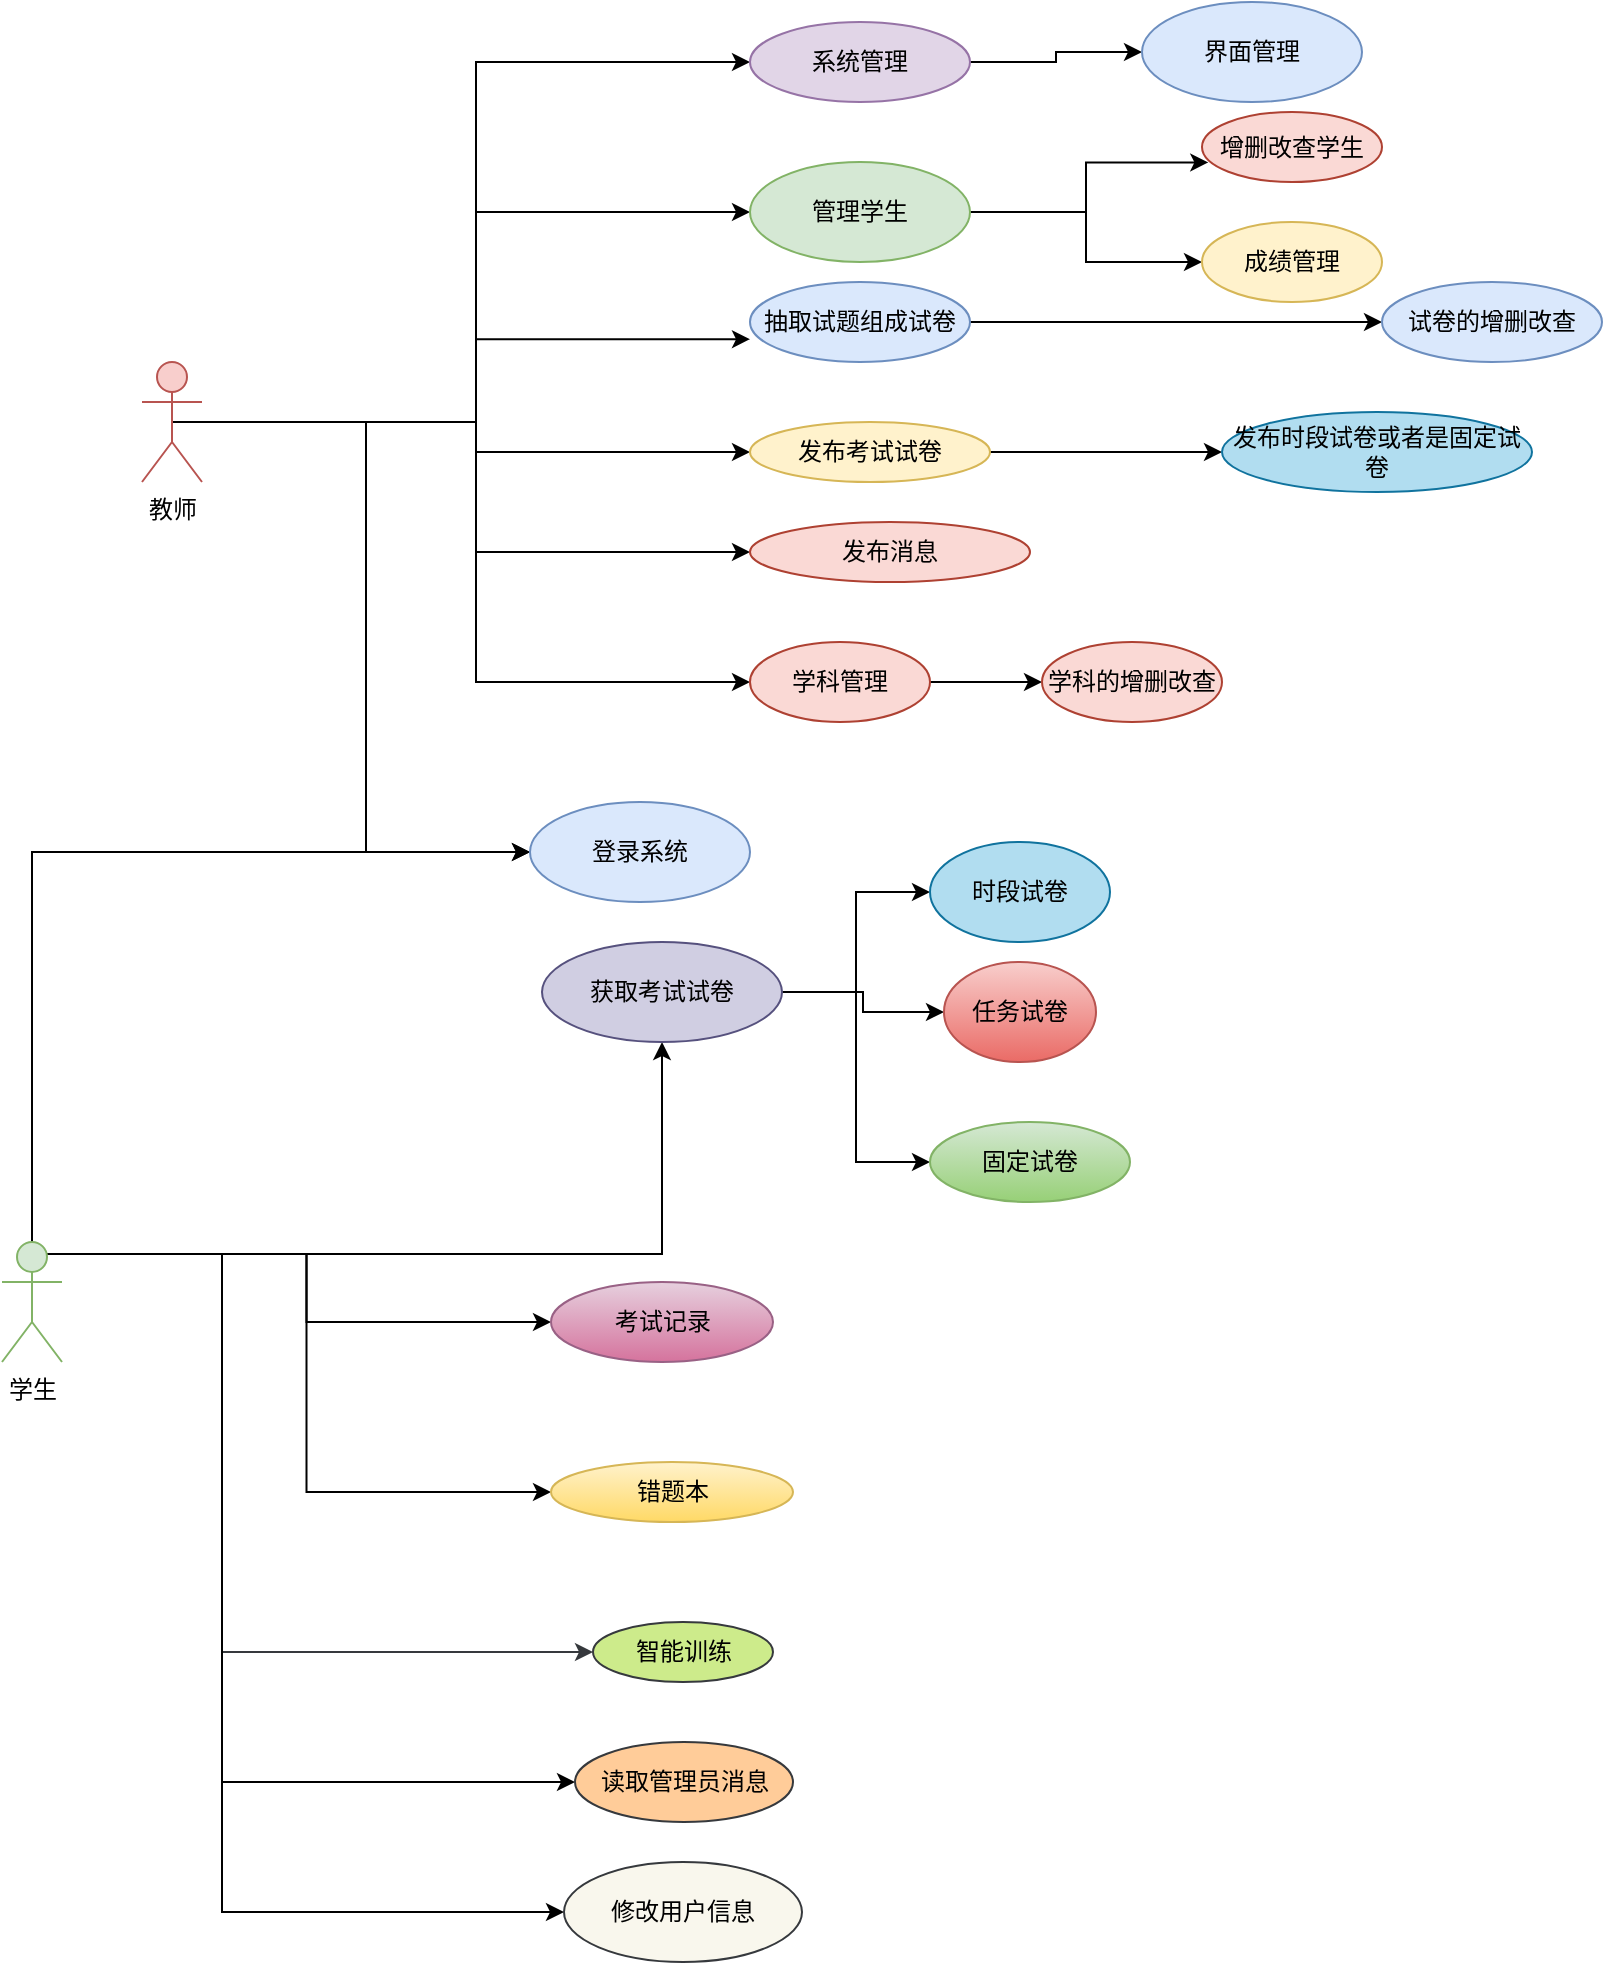 <mxfile version="20.8.18" type="github">
  <diagram name="第 1 页" id="-xCAmt3GZVza_Lq7m_Li">
    <mxGraphModel dx="1050" dy="541" grid="1" gridSize="10" guides="1" tooltips="1" connect="1" arrows="1" fold="1" page="1" pageScale="1" pageWidth="827" pageHeight="1169" math="0" shadow="0">
      <root>
        <mxCell id="0" />
        <mxCell id="1" parent="0" />
        <mxCell id="wJusNzU9xoTJ1JT3j_27-4" style="edgeStyle=orthogonalEdgeStyle;rounded=0;orthogonalLoop=1;jettySize=auto;html=1;exitX=0.5;exitY=0.5;exitDx=0;exitDy=0;exitPerimeter=0;entryX=0;entryY=0.5;entryDx=0;entryDy=0;" edge="1" parent="1" source="wJusNzU9xoTJ1JT3j_27-1" target="wJusNzU9xoTJ1JT3j_27-3">
          <mxGeometry relative="1" as="geometry" />
        </mxCell>
        <mxCell id="wJusNzU9xoTJ1JT3j_27-7" style="edgeStyle=orthogonalEdgeStyle;rounded=0;orthogonalLoop=1;jettySize=auto;html=1;exitX=0.5;exitY=0.5;exitDx=0;exitDy=0;exitPerimeter=0;entryX=0;entryY=0.5;entryDx=0;entryDy=0;" edge="1" parent="1" source="wJusNzU9xoTJ1JT3j_27-1" target="wJusNzU9xoTJ1JT3j_27-6">
          <mxGeometry relative="1" as="geometry" />
        </mxCell>
        <mxCell id="wJusNzU9xoTJ1JT3j_27-9" style="edgeStyle=orthogonalEdgeStyle;rounded=0;orthogonalLoop=1;jettySize=auto;html=1;exitX=0.5;exitY=0.5;exitDx=0;exitDy=0;exitPerimeter=0;entryX=0;entryY=0.715;entryDx=0;entryDy=0;entryPerimeter=0;" edge="1" parent="1" source="wJusNzU9xoTJ1JT3j_27-1" target="wJusNzU9xoTJ1JT3j_27-8">
          <mxGeometry relative="1" as="geometry" />
        </mxCell>
        <mxCell id="wJusNzU9xoTJ1JT3j_27-11" style="edgeStyle=orthogonalEdgeStyle;rounded=0;orthogonalLoop=1;jettySize=auto;html=1;exitX=0.5;exitY=0.5;exitDx=0;exitDy=0;exitPerimeter=0;" edge="1" parent="1" source="wJusNzU9xoTJ1JT3j_27-1" target="wJusNzU9xoTJ1JT3j_27-10">
          <mxGeometry relative="1" as="geometry" />
        </mxCell>
        <mxCell id="wJusNzU9xoTJ1JT3j_27-13" style="edgeStyle=orthogonalEdgeStyle;rounded=0;orthogonalLoop=1;jettySize=auto;html=1;exitX=0.5;exitY=0.5;exitDx=0;exitDy=0;exitPerimeter=0;entryX=0;entryY=0.5;entryDx=0;entryDy=0;" edge="1" parent="1" source="wJusNzU9xoTJ1JT3j_27-1" target="wJusNzU9xoTJ1JT3j_27-12">
          <mxGeometry relative="1" as="geometry" />
        </mxCell>
        <mxCell id="wJusNzU9xoTJ1JT3j_27-24" style="edgeStyle=orthogonalEdgeStyle;rounded=0;orthogonalLoop=1;jettySize=auto;html=1;exitX=0.5;exitY=0.5;exitDx=0;exitDy=0;exitPerimeter=0;entryX=0;entryY=0.5;entryDx=0;entryDy=0;" edge="1" parent="1" source="wJusNzU9xoTJ1JT3j_27-1" target="wJusNzU9xoTJ1JT3j_27-23">
          <mxGeometry relative="1" as="geometry" />
        </mxCell>
        <mxCell id="wJusNzU9xoTJ1JT3j_27-29" style="edgeStyle=orthogonalEdgeStyle;rounded=0;orthogonalLoop=1;jettySize=auto;html=1;exitX=0.5;exitY=0.5;exitDx=0;exitDy=0;exitPerimeter=0;entryX=0;entryY=0.5;entryDx=0;entryDy=0;" edge="1" parent="1" source="wJusNzU9xoTJ1JT3j_27-1" target="wJusNzU9xoTJ1JT3j_27-28">
          <mxGeometry relative="1" as="geometry" />
        </mxCell>
        <mxCell id="wJusNzU9xoTJ1JT3j_27-1" value="教师" style="shape=umlActor;verticalLabelPosition=bottom;verticalAlign=top;html=1;outlineConnect=0;fillColor=#f8cecc;strokeColor=#b85450;" vertex="1" parent="1">
          <mxGeometry x="110" y="220" width="30" height="60" as="geometry" />
        </mxCell>
        <mxCell id="wJusNzU9xoTJ1JT3j_27-5" style="edgeStyle=orthogonalEdgeStyle;rounded=0;orthogonalLoop=1;jettySize=auto;html=1;exitX=0.5;exitY=0;exitDx=0;exitDy=0;exitPerimeter=0;entryX=0;entryY=0.5;entryDx=0;entryDy=0;" edge="1" parent="1" source="wJusNzU9xoTJ1JT3j_27-2" target="wJusNzU9xoTJ1JT3j_27-3">
          <mxGeometry relative="1" as="geometry" />
        </mxCell>
        <mxCell id="wJusNzU9xoTJ1JT3j_27-33" style="edgeStyle=orthogonalEdgeStyle;rounded=0;orthogonalLoop=1;jettySize=auto;html=1;exitX=0.75;exitY=0.1;exitDx=0;exitDy=0;exitPerimeter=0;" edge="1" parent="1" source="wJusNzU9xoTJ1JT3j_27-2" target="wJusNzU9xoTJ1JT3j_27-32">
          <mxGeometry relative="1" as="geometry" />
        </mxCell>
        <mxCell id="wJusNzU9xoTJ1JT3j_27-41" style="edgeStyle=orthogonalEdgeStyle;rounded=0;orthogonalLoop=1;jettySize=auto;html=1;exitX=0.25;exitY=0.1;exitDx=0;exitDy=0;exitPerimeter=0;entryX=0;entryY=0.5;entryDx=0;entryDy=0;" edge="1" parent="1" source="wJusNzU9xoTJ1JT3j_27-2" target="wJusNzU9xoTJ1JT3j_27-40">
          <mxGeometry relative="1" as="geometry" />
        </mxCell>
        <mxCell id="wJusNzU9xoTJ1JT3j_27-43" style="edgeStyle=orthogonalEdgeStyle;rounded=0;orthogonalLoop=1;jettySize=auto;html=1;exitX=0.25;exitY=0.1;exitDx=0;exitDy=0;exitPerimeter=0;entryX=0;entryY=0.5;entryDx=0;entryDy=0;" edge="1" parent="1" source="wJusNzU9xoTJ1JT3j_27-2" target="wJusNzU9xoTJ1JT3j_27-42">
          <mxGeometry relative="1" as="geometry" />
        </mxCell>
        <mxCell id="wJusNzU9xoTJ1JT3j_27-45" style="edgeStyle=orthogonalEdgeStyle;rounded=0;orthogonalLoop=1;jettySize=auto;html=1;exitX=0.75;exitY=0.1;exitDx=0;exitDy=0;exitPerimeter=0;fillColor=#cdeb8b;strokeColor=#36393d;" edge="1" parent="1" source="wJusNzU9xoTJ1JT3j_27-2" target="wJusNzU9xoTJ1JT3j_27-44">
          <mxGeometry relative="1" as="geometry">
            <Array as="points">
              <mxPoint x="150" y="666" />
              <mxPoint x="150" y="865" />
            </Array>
          </mxGeometry>
        </mxCell>
        <mxCell id="wJusNzU9xoTJ1JT3j_27-47" style="edgeStyle=orthogonalEdgeStyle;rounded=0;orthogonalLoop=1;jettySize=auto;html=1;exitX=0.75;exitY=0.1;exitDx=0;exitDy=0;exitPerimeter=0;entryX=0;entryY=0.5;entryDx=0;entryDy=0;" edge="1" parent="1" source="wJusNzU9xoTJ1JT3j_27-2" target="wJusNzU9xoTJ1JT3j_27-46">
          <mxGeometry relative="1" as="geometry">
            <Array as="points">
              <mxPoint x="150" y="666" />
              <mxPoint x="150" y="930" />
            </Array>
          </mxGeometry>
        </mxCell>
        <mxCell id="wJusNzU9xoTJ1JT3j_27-49" style="edgeStyle=orthogonalEdgeStyle;rounded=0;orthogonalLoop=1;jettySize=auto;html=1;exitX=0.25;exitY=0.1;exitDx=0;exitDy=0;exitPerimeter=0;entryX=0;entryY=0.5;entryDx=0;entryDy=0;" edge="1" parent="1" source="wJusNzU9xoTJ1JT3j_27-2" target="wJusNzU9xoTJ1JT3j_27-48">
          <mxGeometry relative="1" as="geometry">
            <Array as="points">
              <mxPoint x="150" y="666" />
              <mxPoint x="150" y="995" />
            </Array>
          </mxGeometry>
        </mxCell>
        <mxCell id="wJusNzU9xoTJ1JT3j_27-2" value="学生" style="shape=umlActor;verticalLabelPosition=bottom;verticalAlign=top;html=1;outlineConnect=0;fillColor=#d5e8d4;strokeColor=#82b366;" vertex="1" parent="1">
          <mxGeometry x="40" y="660" width="30" height="60" as="geometry" />
        </mxCell>
        <mxCell id="wJusNzU9xoTJ1JT3j_27-3" value="登录系统" style="ellipse;whiteSpace=wrap;html=1;fillColor=#dae8fc;strokeColor=#6c8ebf;" vertex="1" parent="1">
          <mxGeometry x="304" y="440" width="110" height="50" as="geometry" />
        </mxCell>
        <mxCell id="wJusNzU9xoTJ1JT3j_27-17" style="edgeStyle=orthogonalEdgeStyle;rounded=0;orthogonalLoop=1;jettySize=auto;html=1;exitX=1;exitY=0.5;exitDx=0;exitDy=0;" edge="1" parent="1" source="wJusNzU9xoTJ1JT3j_27-6" target="wJusNzU9xoTJ1JT3j_27-16">
          <mxGeometry relative="1" as="geometry" />
        </mxCell>
        <mxCell id="wJusNzU9xoTJ1JT3j_27-19" style="edgeStyle=orthogonalEdgeStyle;rounded=0;orthogonalLoop=1;jettySize=auto;html=1;exitX=1;exitY=0.5;exitDx=0;exitDy=0;entryX=0.035;entryY=0.72;entryDx=0;entryDy=0;entryPerimeter=0;" edge="1" parent="1" source="wJusNzU9xoTJ1JT3j_27-6" target="wJusNzU9xoTJ1JT3j_27-18">
          <mxGeometry relative="1" as="geometry" />
        </mxCell>
        <mxCell id="wJusNzU9xoTJ1JT3j_27-6" value="管理学生" style="ellipse;whiteSpace=wrap;html=1;fillColor=#d5e8d4;strokeColor=#82b366;" vertex="1" parent="1">
          <mxGeometry x="414" y="120" width="110" height="50" as="geometry" />
        </mxCell>
        <mxCell id="wJusNzU9xoTJ1JT3j_27-27" style="edgeStyle=orthogonalEdgeStyle;rounded=0;orthogonalLoop=1;jettySize=auto;html=1;exitX=1;exitY=0.5;exitDx=0;exitDy=0;entryX=0;entryY=0.5;entryDx=0;entryDy=0;" edge="1" parent="1" source="wJusNzU9xoTJ1JT3j_27-8" target="wJusNzU9xoTJ1JT3j_27-26">
          <mxGeometry relative="1" as="geometry" />
        </mxCell>
        <mxCell id="wJusNzU9xoTJ1JT3j_27-8" value="抽取试题组成试卷" style="ellipse;whiteSpace=wrap;html=1;fillColor=#dae8fc;strokeColor=#6c8ebf;" vertex="1" parent="1">
          <mxGeometry x="414" y="180" width="110" height="40" as="geometry" />
        </mxCell>
        <mxCell id="wJusNzU9xoTJ1JT3j_27-22" style="edgeStyle=orthogonalEdgeStyle;rounded=0;orthogonalLoop=1;jettySize=auto;html=1;exitX=1;exitY=0.5;exitDx=0;exitDy=0;" edge="1" parent="1" source="wJusNzU9xoTJ1JT3j_27-10" target="wJusNzU9xoTJ1JT3j_27-21">
          <mxGeometry relative="1" as="geometry" />
        </mxCell>
        <mxCell id="wJusNzU9xoTJ1JT3j_27-10" value="发布考试试卷" style="ellipse;whiteSpace=wrap;html=1;fillColor=#fff2cc;strokeColor=#d6b656;" vertex="1" parent="1">
          <mxGeometry x="414" y="250" width="120" height="30" as="geometry" />
        </mxCell>
        <mxCell id="wJusNzU9xoTJ1JT3j_27-15" style="edgeStyle=orthogonalEdgeStyle;rounded=0;orthogonalLoop=1;jettySize=auto;html=1;exitX=1;exitY=0.5;exitDx=0;exitDy=0;entryX=0;entryY=0.5;entryDx=0;entryDy=0;" edge="1" parent="1" source="wJusNzU9xoTJ1JT3j_27-12" target="wJusNzU9xoTJ1JT3j_27-14">
          <mxGeometry relative="1" as="geometry" />
        </mxCell>
        <mxCell id="wJusNzU9xoTJ1JT3j_27-12" value="系统管理" style="ellipse;whiteSpace=wrap;html=1;fillColor=#e1d5e7;strokeColor=#9673a6;" vertex="1" parent="1">
          <mxGeometry x="414" y="50" width="110" height="40" as="geometry" />
        </mxCell>
        <mxCell id="wJusNzU9xoTJ1JT3j_27-14" value="界面管理" style="ellipse;whiteSpace=wrap;html=1;fillColor=#dae8fc;strokeColor=#6c8ebf;" vertex="1" parent="1">
          <mxGeometry x="610" y="40" width="110" height="50" as="geometry" />
        </mxCell>
        <mxCell id="wJusNzU9xoTJ1JT3j_27-16" value="成绩管理" style="ellipse;whiteSpace=wrap;html=1;fillColor=#fff2cc;strokeColor=#d6b656;" vertex="1" parent="1">
          <mxGeometry x="640" y="150" width="90" height="40" as="geometry" />
        </mxCell>
        <mxCell id="wJusNzU9xoTJ1JT3j_27-18" value="增删改查学生" style="ellipse;whiteSpace=wrap;html=1;fillColor=#fad9d5;strokeColor=#ae4132;" vertex="1" parent="1">
          <mxGeometry x="640" y="95" width="90" height="35" as="geometry" />
        </mxCell>
        <mxCell id="wJusNzU9xoTJ1JT3j_27-21" value="发布时段试卷或者是固定试卷" style="ellipse;whiteSpace=wrap;html=1;fillColor=#b1ddf0;strokeColor=#10739e;" vertex="1" parent="1">
          <mxGeometry x="650" y="245" width="155" height="40" as="geometry" />
        </mxCell>
        <mxCell id="wJusNzU9xoTJ1JT3j_27-23" value="发布消息" style="ellipse;whiteSpace=wrap;html=1;fillColor=#fad9d5;strokeColor=#ae4132;" vertex="1" parent="1">
          <mxGeometry x="414" y="300" width="140" height="30" as="geometry" />
        </mxCell>
        <mxCell id="wJusNzU9xoTJ1JT3j_27-26" value="试卷的增删改查" style="ellipse;whiteSpace=wrap;html=1;fillColor=#dae8fc;strokeColor=#6c8ebf;" vertex="1" parent="1">
          <mxGeometry x="730" y="180" width="110" height="40" as="geometry" />
        </mxCell>
        <mxCell id="wJusNzU9xoTJ1JT3j_27-31" style="edgeStyle=orthogonalEdgeStyle;rounded=0;orthogonalLoop=1;jettySize=auto;html=1;exitX=1;exitY=0.5;exitDx=0;exitDy=0;entryX=0;entryY=0.5;entryDx=0;entryDy=0;" edge="1" parent="1" source="wJusNzU9xoTJ1JT3j_27-28" target="wJusNzU9xoTJ1JT3j_27-30">
          <mxGeometry relative="1" as="geometry" />
        </mxCell>
        <mxCell id="wJusNzU9xoTJ1JT3j_27-28" value="学科管理" style="ellipse;whiteSpace=wrap;html=1;fillColor=#fad9d5;strokeColor=#ae4132;" vertex="1" parent="1">
          <mxGeometry x="414" y="360" width="90" height="40" as="geometry" />
        </mxCell>
        <mxCell id="wJusNzU9xoTJ1JT3j_27-30" value="学科的增删改查" style="ellipse;whiteSpace=wrap;html=1;fillColor=#fad9d5;strokeColor=#ae4132;" vertex="1" parent="1">
          <mxGeometry x="560" y="360" width="90" height="40" as="geometry" />
        </mxCell>
        <mxCell id="wJusNzU9xoTJ1JT3j_27-34" style="edgeStyle=orthogonalEdgeStyle;rounded=0;orthogonalLoop=1;jettySize=auto;html=1;exitX=1;exitY=0.5;exitDx=0;exitDy=0;entryX=0;entryY=0.5;entryDx=0;entryDy=0;" edge="1" parent="1" source="wJusNzU9xoTJ1JT3j_27-32" target="wJusNzU9xoTJ1JT3j_27-35">
          <mxGeometry relative="1" as="geometry">
            <mxPoint x="500" y="530" as="targetPoint" />
          </mxGeometry>
        </mxCell>
        <mxCell id="wJusNzU9xoTJ1JT3j_27-36" style="edgeStyle=orthogonalEdgeStyle;rounded=0;orthogonalLoop=1;jettySize=auto;html=1;exitX=1;exitY=0.5;exitDx=0;exitDy=0;entryX=0;entryY=0.5;entryDx=0;entryDy=0;" edge="1" parent="1" source="wJusNzU9xoTJ1JT3j_27-32" target="wJusNzU9xoTJ1JT3j_27-37">
          <mxGeometry relative="1" as="geometry">
            <mxPoint x="480" y="620" as="targetPoint" />
          </mxGeometry>
        </mxCell>
        <mxCell id="wJusNzU9xoTJ1JT3j_27-39" style="edgeStyle=orthogonalEdgeStyle;rounded=0;orthogonalLoop=1;jettySize=auto;html=1;exitX=1;exitY=0.5;exitDx=0;exitDy=0;entryX=0;entryY=0.5;entryDx=0;entryDy=0;" edge="1" parent="1" source="wJusNzU9xoTJ1JT3j_27-32" target="wJusNzU9xoTJ1JT3j_27-38">
          <mxGeometry relative="1" as="geometry" />
        </mxCell>
        <mxCell id="wJusNzU9xoTJ1JT3j_27-32" value="获取考试试卷" style="ellipse;whiteSpace=wrap;html=1;fillColor=#d0cee2;strokeColor=#56517e;" vertex="1" parent="1">
          <mxGeometry x="310" y="510" width="120" height="50" as="geometry" />
        </mxCell>
        <mxCell id="wJusNzU9xoTJ1JT3j_27-35" value="时段试卷" style="ellipse;whiteSpace=wrap;html=1;fillColor=#b1ddf0;strokeColor=#10739e;" vertex="1" parent="1">
          <mxGeometry x="504" y="460" width="90" height="50" as="geometry" />
        </mxCell>
        <mxCell id="wJusNzU9xoTJ1JT3j_27-37" value="固定试卷" style="ellipse;whiteSpace=wrap;html=1;fillColor=#d5e8d4;gradientColor=#97d077;strokeColor=#82b366;" vertex="1" parent="1">
          <mxGeometry x="504" y="600" width="100" height="40" as="geometry" />
        </mxCell>
        <mxCell id="wJusNzU9xoTJ1JT3j_27-38" value="任务试卷" style="ellipse;whiteSpace=wrap;html=1;fillColor=#f8cecc;gradientColor=#ea6b66;strokeColor=#b85450;" vertex="1" parent="1">
          <mxGeometry x="511" y="520" width="76" height="50" as="geometry" />
        </mxCell>
        <mxCell id="wJusNzU9xoTJ1JT3j_27-40" value="考试记录" style="ellipse;whiteSpace=wrap;html=1;fillColor=#e6d0de;gradientColor=#d5739d;strokeColor=#996185;" vertex="1" parent="1">
          <mxGeometry x="314.5" y="680" width="111" height="40" as="geometry" />
        </mxCell>
        <mxCell id="wJusNzU9xoTJ1JT3j_27-42" value="错题本" style="ellipse;whiteSpace=wrap;html=1;fillColor=#fff2cc;gradientColor=#ffd966;strokeColor=#d6b656;" vertex="1" parent="1">
          <mxGeometry x="314.5" y="770" width="121" height="30" as="geometry" />
        </mxCell>
        <mxCell id="wJusNzU9xoTJ1JT3j_27-44" value="智能训练" style="ellipse;whiteSpace=wrap;html=1;fillColor=#cdeb8b;strokeColor=#36393d;" vertex="1" parent="1">
          <mxGeometry x="335.5" y="850" width="90" height="30" as="geometry" />
        </mxCell>
        <mxCell id="wJusNzU9xoTJ1JT3j_27-46" value="读取管理员消息" style="ellipse;whiteSpace=wrap;html=1;fillColor=#ffcc99;strokeColor=#36393d;" vertex="1" parent="1">
          <mxGeometry x="326.5" y="910" width="109" height="40" as="geometry" />
        </mxCell>
        <mxCell id="wJusNzU9xoTJ1JT3j_27-48" value="修改用户信息" style="ellipse;whiteSpace=wrap;html=1;fillColor=#f9f7ed;strokeColor=#36393d;" vertex="1" parent="1">
          <mxGeometry x="321" y="970" width="119" height="50" as="geometry" />
        </mxCell>
      </root>
    </mxGraphModel>
  </diagram>
</mxfile>
